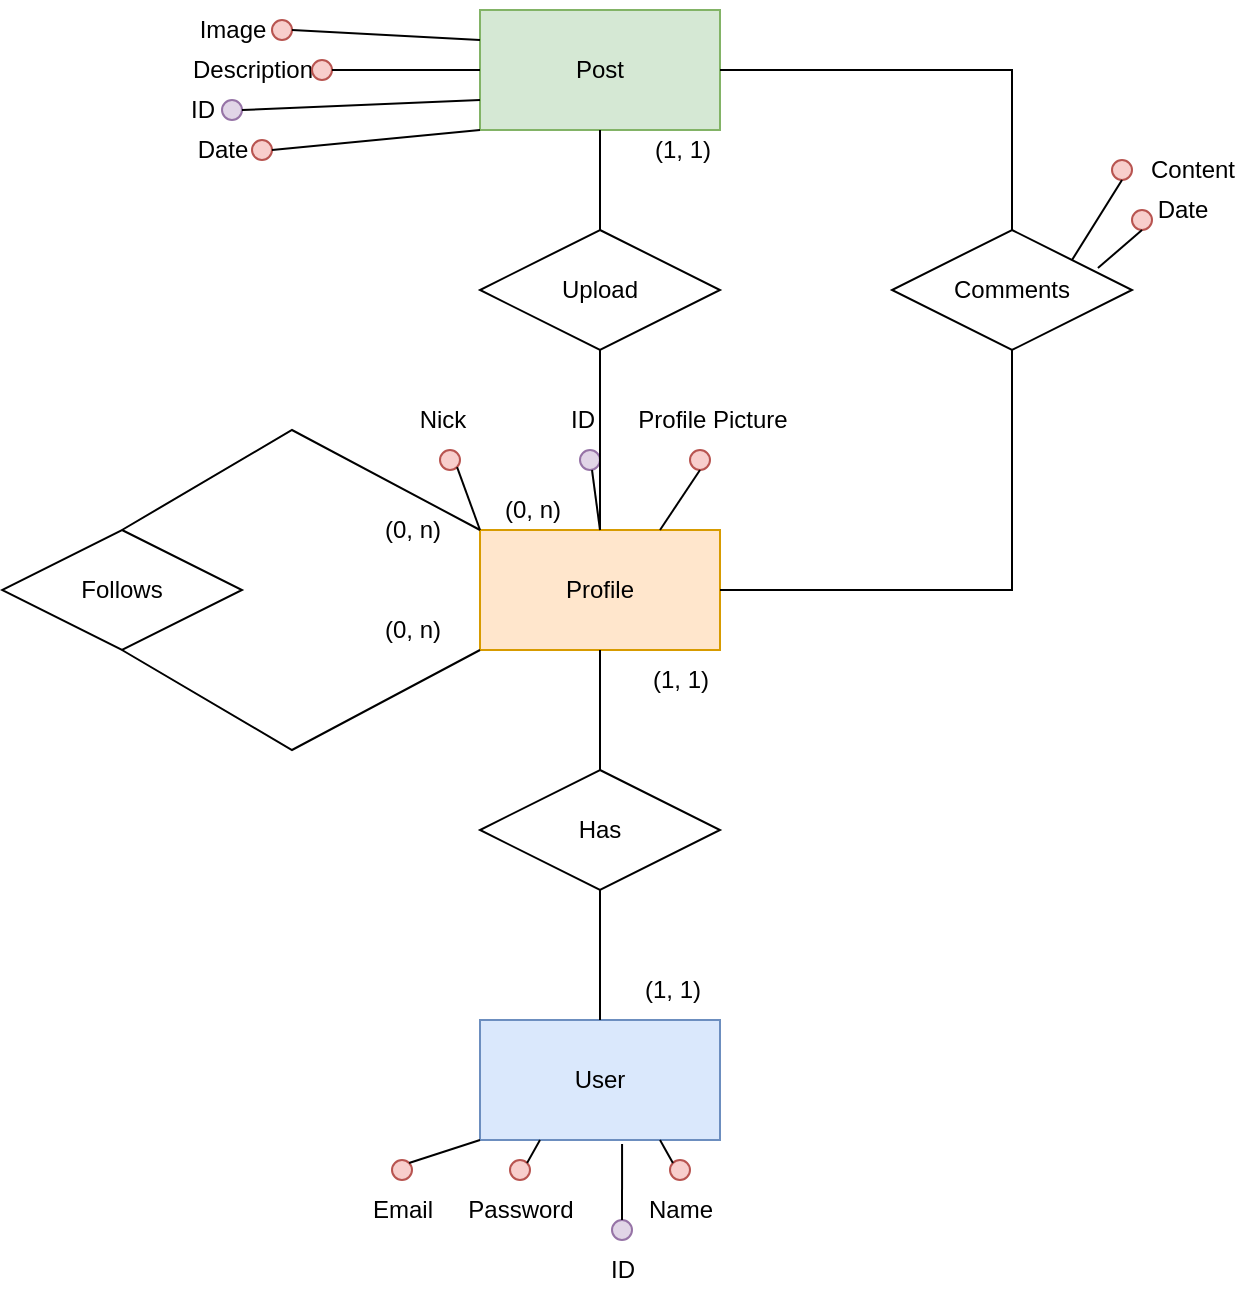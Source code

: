 <mxfile version="20.8.15" type="device"><diagram name="Página-1" id="TGg0Vi6Xdc3uAIeqRrzM"><mxGraphModel dx="1039" dy="556" grid="1" gridSize="10" guides="1" tooltips="1" connect="1" arrows="1" fold="1" page="1" pageScale="1" pageWidth="827" pageHeight="1169" math="0" shadow="0"><root><mxCell id="0"/><mxCell id="1" parent="0"/><mxCell id="aQIOWGzWICAEZVxmFZF3-1" value="User" style="rounded=0;whiteSpace=wrap;html=1;fillColor=#dae8fc;strokeColor=#6c8ebf;" vertex="1" parent="1"><mxGeometry x="354" y="555" width="120" height="60" as="geometry"/></mxCell><mxCell id="aQIOWGzWICAEZVxmFZF3-2" value="Email" style="text;html=1;align=center;verticalAlign=middle;resizable=0;points=[];autosize=1;strokeColor=none;fillColor=none;" vertex="1" parent="1"><mxGeometry x="290" y="635" width="50" height="30" as="geometry"/></mxCell><mxCell id="aQIOWGzWICAEZVxmFZF3-3" value="Password" style="text;html=1;align=center;verticalAlign=middle;resizable=0;points=[];autosize=1;strokeColor=none;fillColor=none;" vertex="1" parent="1"><mxGeometry x="334" y="635" width="80" height="30" as="geometry"/></mxCell><mxCell id="aQIOWGzWICAEZVxmFZF3-4" value="Name" style="text;html=1;align=center;verticalAlign=middle;resizable=0;points=[];autosize=1;strokeColor=none;fillColor=none;" vertex="1" parent="1"><mxGeometry x="429" y="635" width="50" height="30" as="geometry"/></mxCell><mxCell id="aQIOWGzWICAEZVxmFZF3-6" value="ID" style="text;html=1;align=center;verticalAlign=middle;resizable=0;points=[];autosize=1;strokeColor=none;fillColor=none;" vertex="1" parent="1"><mxGeometry x="410" y="665" width="30" height="30" as="geometry"/></mxCell><mxCell id="aQIOWGzWICAEZVxmFZF3-7" value="" style="ellipse;whiteSpace=wrap;html=1;aspect=fixed;fillColor=#e1d5e7;strokeColor=#9673a6;" vertex="1" parent="1"><mxGeometry x="420" y="655" width="10" height="10" as="geometry"/></mxCell><mxCell id="aQIOWGzWICAEZVxmFZF3-8" value="" style="ellipse;whiteSpace=wrap;html=1;aspect=fixed;fillColor=#f8cecc;strokeColor=#b85450;" vertex="1" parent="1"><mxGeometry x="369" y="625" width="10" height="10" as="geometry"/></mxCell><mxCell id="aQIOWGzWICAEZVxmFZF3-9" value="" style="ellipse;whiteSpace=wrap;html=1;aspect=fixed;fillColor=#f8cecc;strokeColor=#b85450;" vertex="1" parent="1"><mxGeometry x="310" y="625" width="10" height="10" as="geometry"/></mxCell><mxCell id="aQIOWGzWICAEZVxmFZF3-10" value="" style="ellipse;whiteSpace=wrap;html=1;aspect=fixed;fillColor=#f8cecc;strokeColor=#b85450;" vertex="1" parent="1"><mxGeometry x="449" y="625" width="10" height="10" as="geometry"/></mxCell><mxCell id="aQIOWGzWICAEZVxmFZF3-16" value="" style="endArrow=none;html=1;rounded=0;exitX=0.5;exitY=0;exitDx=0;exitDy=0;entryX=0.592;entryY=1.033;entryDx=0;entryDy=0;entryPerimeter=0;" edge="1" parent="1" source="aQIOWGzWICAEZVxmFZF3-7" target="aQIOWGzWICAEZVxmFZF3-1"><mxGeometry width="50" height="50" relative="1" as="geometry"><mxPoint x="440" y="560" as="sourcePoint"/><mxPoint x="490" y="510" as="targetPoint"/></mxGeometry></mxCell><mxCell id="aQIOWGzWICAEZVxmFZF3-17" value="" style="endArrow=none;html=1;rounded=0;exitX=0;exitY=0;exitDx=0;exitDy=0;entryX=0.75;entryY=1;entryDx=0;entryDy=0;" edge="1" parent="1" source="aQIOWGzWICAEZVxmFZF3-10" target="aQIOWGzWICAEZVxmFZF3-1"><mxGeometry width="50" height="50" relative="1" as="geometry"><mxPoint x="440" y="560" as="sourcePoint"/><mxPoint x="490" y="510" as="targetPoint"/></mxGeometry></mxCell><mxCell id="aQIOWGzWICAEZVxmFZF3-19" value="" style="endArrow=none;html=1;rounded=0;exitX=1;exitY=0;exitDx=0;exitDy=0;entryX=0;entryY=1;entryDx=0;entryDy=0;" edge="1" parent="1" source="aQIOWGzWICAEZVxmFZF3-9" target="aQIOWGzWICAEZVxmFZF3-1"><mxGeometry width="50" height="50" relative="1" as="geometry"><mxPoint x="440" y="560" as="sourcePoint"/><mxPoint x="490" y="510" as="targetPoint"/></mxGeometry></mxCell><mxCell id="aQIOWGzWICAEZVxmFZF3-20" value="" style="endArrow=none;html=1;rounded=0;exitX=1;exitY=0;exitDx=0;exitDy=0;entryX=0.25;entryY=1;entryDx=0;entryDy=0;" edge="1" parent="1" source="aQIOWGzWICAEZVxmFZF3-8" target="aQIOWGzWICAEZVxmFZF3-1"><mxGeometry width="50" height="50" relative="1" as="geometry"><mxPoint x="440" y="560" as="sourcePoint"/><mxPoint x="490" y="510" as="targetPoint"/></mxGeometry></mxCell><mxCell id="aQIOWGzWICAEZVxmFZF3-30" value="Has" style="shape=rhombus;perimeter=rhombusPerimeter;whiteSpace=wrap;html=1;align=center;" vertex="1" parent="1"><mxGeometry x="354" y="430" width="120" height="60" as="geometry"/></mxCell><mxCell id="aQIOWGzWICAEZVxmFZF3-31" value="Profile" style="rounded=0;whiteSpace=wrap;html=1;fillColor=#ffe6cc;strokeColor=#d79b00;" vertex="1" parent="1"><mxGeometry x="354" y="310" width="120" height="60" as="geometry"/></mxCell><mxCell id="aQIOWGzWICAEZVxmFZF3-32" value="" style="endArrow=none;html=1;rounded=0;exitX=0.5;exitY=0;exitDx=0;exitDy=0;entryX=0.5;entryY=1;entryDx=0;entryDy=0;" edge="1" parent="1" source="aQIOWGzWICAEZVxmFZF3-1" target="aQIOWGzWICAEZVxmFZF3-30"><mxGeometry width="50" height="50" relative="1" as="geometry"><mxPoint x="440" y="510" as="sourcePoint"/><mxPoint x="490" y="460" as="targetPoint"/></mxGeometry></mxCell><mxCell id="aQIOWGzWICAEZVxmFZF3-33" value="" style="endArrow=none;html=1;rounded=0;exitX=0.5;exitY=0;exitDx=0;exitDy=0;entryX=0.5;entryY=1;entryDx=0;entryDy=0;" edge="1" parent="1" source="aQIOWGzWICAEZVxmFZF3-30" target="aQIOWGzWICAEZVxmFZF3-31"><mxGeometry width="50" height="50" relative="1" as="geometry"><mxPoint x="440" y="510" as="sourcePoint"/><mxPoint x="490" y="460" as="targetPoint"/></mxGeometry></mxCell><mxCell id="aQIOWGzWICAEZVxmFZF3-34" value="(1, 1)" style="text;html=1;align=center;verticalAlign=middle;resizable=0;points=[];autosize=1;strokeColor=none;fillColor=none;" vertex="1" parent="1"><mxGeometry x="425" y="525" width="50" height="30" as="geometry"/></mxCell><mxCell id="aQIOWGzWICAEZVxmFZF3-35" value="(1, 1)" style="text;html=1;align=center;verticalAlign=middle;resizable=0;points=[];autosize=1;strokeColor=none;fillColor=none;" vertex="1" parent="1"><mxGeometry x="429" y="370" width="50" height="30" as="geometry"/></mxCell><mxCell id="aQIOWGzWICAEZVxmFZF3-36" value="" style="ellipse;whiteSpace=wrap;html=1;aspect=fixed;fillColor=#f8cecc;strokeColor=#b85450;" vertex="1" parent="1"><mxGeometry x="334" y="270" width="10" height="10" as="geometry"/></mxCell><mxCell id="aQIOWGzWICAEZVxmFZF3-37" value="Nick" style="text;html=1;align=center;verticalAlign=middle;resizable=0;points=[];autosize=1;strokeColor=none;fillColor=none;" vertex="1" parent="1"><mxGeometry x="310" y="240" width="50" height="30" as="geometry"/></mxCell><mxCell id="aQIOWGzWICAEZVxmFZF3-38" value="ID" style="text;html=1;align=center;verticalAlign=middle;resizable=0;points=[];autosize=1;strokeColor=none;fillColor=none;" vertex="1" parent="1"><mxGeometry x="390" y="240" width="30" height="30" as="geometry"/></mxCell><mxCell id="aQIOWGzWICAEZVxmFZF3-39" value="Profile Picture" style="text;html=1;align=center;verticalAlign=middle;resizable=0;points=[];autosize=1;strokeColor=none;fillColor=none;" vertex="1" parent="1"><mxGeometry x="420" y="240" width="100" height="30" as="geometry"/></mxCell><mxCell id="aQIOWGzWICAEZVxmFZF3-40" value="" style="ellipse;whiteSpace=wrap;html=1;aspect=fixed;fillColor=#f8cecc;strokeColor=#b85450;" vertex="1" parent="1"><mxGeometry x="459" y="270" width="10" height="10" as="geometry"/></mxCell><mxCell id="aQIOWGzWICAEZVxmFZF3-41" value="" style="ellipse;whiteSpace=wrap;html=1;aspect=fixed;fillColor=#e1d5e7;strokeColor=#9673a6;" vertex="1" parent="1"><mxGeometry x="404" y="270" width="10" height="10" as="geometry"/></mxCell><mxCell id="aQIOWGzWICAEZVxmFZF3-43" value="" style="endArrow=none;html=1;rounded=0;exitX=1;exitY=1;exitDx=0;exitDy=0;entryX=0;entryY=0;entryDx=0;entryDy=0;" edge="1" parent="1" source="aQIOWGzWICAEZVxmFZF3-36" target="aQIOWGzWICAEZVxmFZF3-31"><mxGeometry width="50" height="50" relative="1" as="geometry"><mxPoint x="420" y="440" as="sourcePoint"/><mxPoint x="470" y="390" as="targetPoint"/></mxGeometry></mxCell><mxCell id="aQIOWGzWICAEZVxmFZF3-44" value="" style="endArrow=none;html=1;rounded=0;entryX=0.5;entryY=0;entryDx=0;entryDy=0;" edge="1" parent="1" target="aQIOWGzWICAEZVxmFZF3-31"><mxGeometry width="50" height="50" relative="1" as="geometry"><mxPoint x="410" y="280" as="sourcePoint"/><mxPoint x="470" y="390" as="targetPoint"/></mxGeometry></mxCell><mxCell id="aQIOWGzWICAEZVxmFZF3-45" value="" style="endArrow=none;html=1;rounded=0;entryX=0.5;entryY=1;entryDx=0;entryDy=0;exitX=0.75;exitY=0;exitDx=0;exitDy=0;" edge="1" parent="1" source="aQIOWGzWICAEZVxmFZF3-31" target="aQIOWGzWICAEZVxmFZF3-40"><mxGeometry width="50" height="50" relative="1" as="geometry"><mxPoint x="420" y="440" as="sourcePoint"/><mxPoint x="470" y="390" as="targetPoint"/></mxGeometry></mxCell><mxCell id="aQIOWGzWICAEZVxmFZF3-46" value="Post" style="rounded=0;whiteSpace=wrap;html=1;fillColor=#d5e8d4;strokeColor=#82b366;" vertex="1" parent="1"><mxGeometry x="354" y="50" width="120" height="60" as="geometry"/></mxCell><mxCell id="aQIOWGzWICAEZVxmFZF3-47" value="Upload" style="shape=rhombus;perimeter=rhombusPerimeter;whiteSpace=wrap;html=1;align=center;" vertex="1" parent="1"><mxGeometry x="354" y="160" width="120" height="60" as="geometry"/></mxCell><mxCell id="aQIOWGzWICAEZVxmFZF3-48" value="" style="endArrow=none;html=1;rounded=0;exitX=0.5;exitY=0;exitDx=0;exitDy=0;entryX=0.5;entryY=1;entryDx=0;entryDy=0;" edge="1" parent="1" source="aQIOWGzWICAEZVxmFZF3-31" target="aQIOWGzWICAEZVxmFZF3-47"><mxGeometry width="50" height="50" relative="1" as="geometry"><mxPoint x="400" y="220" as="sourcePoint"/><mxPoint x="450" y="170" as="targetPoint"/></mxGeometry></mxCell><mxCell id="aQIOWGzWICAEZVxmFZF3-49" value="" style="endArrow=none;html=1;rounded=0;exitX=0.5;exitY=0;exitDx=0;exitDy=0;entryX=0.5;entryY=1;entryDx=0;entryDy=0;" edge="1" parent="1" source="aQIOWGzWICAEZVxmFZF3-47" target="aQIOWGzWICAEZVxmFZF3-46"><mxGeometry width="50" height="50" relative="1" as="geometry"><mxPoint x="400" y="220" as="sourcePoint"/><mxPoint x="450" y="170" as="targetPoint"/></mxGeometry></mxCell><mxCell id="aQIOWGzWICAEZVxmFZF3-50" value="(0, n)" style="text;html=1;align=center;verticalAlign=middle;resizable=0;points=[];autosize=1;strokeColor=none;fillColor=none;" vertex="1" parent="1"><mxGeometry x="355" y="285" width="50" height="30" as="geometry"/></mxCell><mxCell id="aQIOWGzWICAEZVxmFZF3-51" value="(1, 1)" style="text;html=1;align=center;verticalAlign=middle;resizable=0;points=[];autosize=1;strokeColor=none;fillColor=none;" vertex="1" parent="1"><mxGeometry x="430" y="105" width="50" height="30" as="geometry"/></mxCell><mxCell id="aQIOWGzWICAEZVxmFZF3-52" value="Comments" style="shape=rhombus;perimeter=rhombusPerimeter;whiteSpace=wrap;html=1;align=center;" vertex="1" parent="1"><mxGeometry x="560" y="160" width="120" height="60" as="geometry"/></mxCell><mxCell id="aQIOWGzWICAEZVxmFZF3-54" value="" style="endArrow=none;html=1;rounded=0;exitX=1;exitY=0.5;exitDx=0;exitDy=0;entryX=0.5;entryY=1;entryDx=0;entryDy=0;" edge="1" parent="1" source="aQIOWGzWICAEZVxmFZF3-31" target="aQIOWGzWICAEZVxmFZF3-52"><mxGeometry width="50" height="50" relative="1" as="geometry"><mxPoint x="400" y="220" as="sourcePoint"/><mxPoint x="450" y="170" as="targetPoint"/><Array as="points"><mxPoint x="620" y="340"/></Array></mxGeometry></mxCell><mxCell id="aQIOWGzWICAEZVxmFZF3-55" value="" style="endArrow=none;html=1;rounded=0;exitX=1;exitY=0.5;exitDx=0;exitDy=0;entryX=0.5;entryY=0;entryDx=0;entryDy=0;" edge="1" parent="1" source="aQIOWGzWICAEZVxmFZF3-46" target="aQIOWGzWICAEZVxmFZF3-52"><mxGeometry width="50" height="50" relative="1" as="geometry"><mxPoint x="400" y="220" as="sourcePoint"/><mxPoint x="450" y="170" as="targetPoint"/><Array as="points"><mxPoint x="620" y="80"/></Array></mxGeometry></mxCell><mxCell id="aQIOWGzWICAEZVxmFZF3-57" value="Date" style="text;html=1;align=center;verticalAlign=middle;resizable=0;points=[];autosize=1;strokeColor=none;fillColor=none;" vertex="1" parent="1"><mxGeometry x="680" y="135" width="50" height="30" as="geometry"/></mxCell><mxCell id="aQIOWGzWICAEZVxmFZF3-58" value="Content" style="text;html=1;align=center;verticalAlign=middle;resizable=0;points=[];autosize=1;strokeColor=none;fillColor=none;" vertex="1" parent="1"><mxGeometry x="680" y="115" width="60" height="30" as="geometry"/></mxCell><mxCell id="aQIOWGzWICAEZVxmFZF3-61" value="" style="ellipse;whiteSpace=wrap;html=1;aspect=fixed;fillColor=#f8cecc;strokeColor=#b85450;" vertex="1" parent="1"><mxGeometry x="670" y="125" width="10" height="10" as="geometry"/></mxCell><mxCell id="aQIOWGzWICAEZVxmFZF3-62" value="" style="ellipse;whiteSpace=wrap;html=1;aspect=fixed;fillColor=#f8cecc;strokeColor=#b85450;" vertex="1" parent="1"><mxGeometry x="680" y="150" width="10" height="10" as="geometry"/></mxCell><mxCell id="aQIOWGzWICAEZVxmFZF3-63" value="" style="endArrow=none;html=1;rounded=0;exitX=0.5;exitY=1;exitDx=0;exitDy=0;entryX=1;entryY=0;entryDx=0;entryDy=0;" edge="1" parent="1" source="aQIOWGzWICAEZVxmFZF3-61" target="aQIOWGzWICAEZVxmFZF3-52"><mxGeometry width="50" height="50" relative="1" as="geometry"><mxPoint x="420" y="280" as="sourcePoint"/><mxPoint x="470" y="230" as="targetPoint"/></mxGeometry></mxCell><mxCell id="aQIOWGzWICAEZVxmFZF3-64" value="" style="endArrow=none;html=1;rounded=0;entryX=0.5;entryY=1;entryDx=0;entryDy=0;exitX=0.858;exitY=0.317;exitDx=0;exitDy=0;exitPerimeter=0;" edge="1" parent="1" source="aQIOWGzWICAEZVxmFZF3-52" target="aQIOWGzWICAEZVxmFZF3-62"><mxGeometry width="50" height="50" relative="1" as="geometry"><mxPoint x="420" y="280" as="sourcePoint"/><mxPoint x="470" y="230" as="targetPoint"/></mxGeometry></mxCell><mxCell id="aQIOWGzWICAEZVxmFZF3-65" value="Image" style="text;html=1;align=center;verticalAlign=middle;resizable=0;points=[];autosize=1;strokeColor=none;fillColor=none;" vertex="1" parent="1"><mxGeometry x="200" y="45" width="60" height="30" as="geometry"/></mxCell><mxCell id="aQIOWGzWICAEZVxmFZF3-67" value="Description" style="text;html=1;align=center;verticalAlign=middle;resizable=0;points=[];autosize=1;strokeColor=none;fillColor=none;" vertex="1" parent="1"><mxGeometry x="200" y="65" width="80" height="30" as="geometry"/></mxCell><mxCell id="aQIOWGzWICAEZVxmFZF3-68" value="ID" style="text;html=1;align=center;verticalAlign=middle;resizable=0;points=[];autosize=1;strokeColor=none;fillColor=none;" vertex="1" parent="1"><mxGeometry x="200" y="85" width="30" height="30" as="geometry"/></mxCell><mxCell id="aQIOWGzWICAEZVxmFZF3-69" value="Date" style="text;html=1;align=center;verticalAlign=middle;resizable=0;points=[];autosize=1;strokeColor=none;fillColor=none;" vertex="1" parent="1"><mxGeometry x="200" y="105" width="50" height="30" as="geometry"/></mxCell><mxCell id="aQIOWGzWICAEZVxmFZF3-70" value="" style="ellipse;whiteSpace=wrap;html=1;aspect=fixed;fillColor=#f8cecc;strokeColor=#b85450;" vertex="1" parent="1"><mxGeometry x="250" y="55" width="10" height="10" as="geometry"/></mxCell><mxCell id="aQIOWGzWICAEZVxmFZF3-71" value="" style="ellipse;whiteSpace=wrap;html=1;aspect=fixed;fillColor=#f8cecc;strokeColor=#b85450;" vertex="1" parent="1"><mxGeometry x="270" y="75" width="10" height="10" as="geometry"/></mxCell><mxCell id="aQIOWGzWICAEZVxmFZF3-72" value="" style="ellipse;whiteSpace=wrap;html=1;aspect=fixed;fillColor=#f8cecc;strokeColor=#b85450;" vertex="1" parent="1"><mxGeometry x="240" y="115" width="10" height="10" as="geometry"/></mxCell><mxCell id="aQIOWGzWICAEZVxmFZF3-73" value="" style="ellipse;whiteSpace=wrap;html=1;aspect=fixed;fillColor=#e1d5e7;strokeColor=#9673a6;" vertex="1" parent="1"><mxGeometry x="225" y="95" width="10" height="10" as="geometry"/></mxCell><mxCell id="aQIOWGzWICAEZVxmFZF3-74" value="" style="endArrow=none;html=1;rounded=0;exitX=1;exitY=0.5;exitDx=0;exitDy=0;entryX=0;entryY=0.25;entryDx=0;entryDy=0;" edge="1" parent="1" source="aQIOWGzWICAEZVxmFZF3-70" target="aQIOWGzWICAEZVxmFZF3-46"><mxGeometry width="50" height="50" relative="1" as="geometry"><mxPoint x="420" y="210" as="sourcePoint"/><mxPoint x="470" y="160" as="targetPoint"/></mxGeometry></mxCell><mxCell id="aQIOWGzWICAEZVxmFZF3-75" value="" style="endArrow=none;html=1;rounded=0;exitX=1;exitY=0.5;exitDx=0;exitDy=0;entryX=0;entryY=0.5;entryDx=0;entryDy=0;" edge="1" parent="1" source="aQIOWGzWICAEZVxmFZF3-71" target="aQIOWGzWICAEZVxmFZF3-46"><mxGeometry width="50" height="50" relative="1" as="geometry"><mxPoint x="268" y="70" as="sourcePoint"/><mxPoint x="362" y="75" as="targetPoint"/></mxGeometry></mxCell><mxCell id="aQIOWGzWICAEZVxmFZF3-76" value="" style="endArrow=none;html=1;rounded=0;exitX=1;exitY=0.5;exitDx=0;exitDy=0;entryX=0;entryY=0.75;entryDx=0;entryDy=0;" edge="1" parent="1" source="aQIOWGzWICAEZVxmFZF3-73" target="aQIOWGzWICAEZVxmFZF3-46"><mxGeometry width="50" height="50" relative="1" as="geometry"><mxPoint x="420" y="210" as="sourcePoint"/><mxPoint x="470" y="160" as="targetPoint"/></mxGeometry></mxCell><mxCell id="aQIOWGzWICAEZVxmFZF3-77" value="" style="endArrow=none;html=1;rounded=0;exitX=1;exitY=0.5;exitDx=0;exitDy=0;entryX=0;entryY=1;entryDx=0;entryDy=0;" edge="1" parent="1" source="aQIOWGzWICAEZVxmFZF3-72" target="aQIOWGzWICAEZVxmFZF3-46"><mxGeometry width="50" height="50" relative="1" as="geometry"><mxPoint x="420" y="210" as="sourcePoint"/><mxPoint x="470" y="160" as="targetPoint"/></mxGeometry></mxCell><mxCell id="aQIOWGzWICAEZVxmFZF3-80" value="Follows" style="shape=rhombus;perimeter=rhombusPerimeter;whiteSpace=wrap;html=1;align=center;" vertex="1" parent="1"><mxGeometry x="115" y="310" width="120" height="60" as="geometry"/></mxCell><mxCell id="aQIOWGzWICAEZVxmFZF3-82" value="" style="endArrow=none;html=1;rounded=0;entryX=0;entryY=1;entryDx=0;entryDy=0;exitX=0.5;exitY=1;exitDx=0;exitDy=0;" edge="1" parent="1" source="aQIOWGzWICAEZVxmFZF3-80" target="aQIOWGzWICAEZVxmFZF3-31"><mxGeometry width="50" height="50" relative="1" as="geometry"><mxPoint x="420" y="370" as="sourcePoint"/><mxPoint x="470" y="320" as="targetPoint"/><Array as="points"><mxPoint x="260" y="420"/></Array></mxGeometry></mxCell><mxCell id="aQIOWGzWICAEZVxmFZF3-83" value="" style="endArrow=none;html=1;rounded=0;exitX=0;exitY=0;exitDx=0;exitDy=0;entryX=0.5;entryY=0;entryDx=0;entryDy=0;" edge="1" parent="1" source="aQIOWGzWICAEZVxmFZF3-31" target="aQIOWGzWICAEZVxmFZF3-80"><mxGeometry width="50" height="50" relative="1" as="geometry"><mxPoint x="420" y="370" as="sourcePoint"/><mxPoint x="470" y="320" as="targetPoint"/><Array as="points"><mxPoint x="260" y="260"/></Array></mxGeometry></mxCell><mxCell id="aQIOWGzWICAEZVxmFZF3-84" value="(0, n)" style="text;html=1;align=center;verticalAlign=middle;resizable=0;points=[];autosize=1;strokeColor=none;fillColor=none;" vertex="1" parent="1"><mxGeometry x="295" y="345" width="50" height="30" as="geometry"/></mxCell><mxCell id="aQIOWGzWICAEZVxmFZF3-85" value="(0, n)" style="text;html=1;align=center;verticalAlign=middle;resizable=0;points=[];autosize=1;strokeColor=none;fillColor=none;" vertex="1" parent="1"><mxGeometry x="295" y="295" width="50" height="30" as="geometry"/></mxCell></root></mxGraphModel></diagram></mxfile>